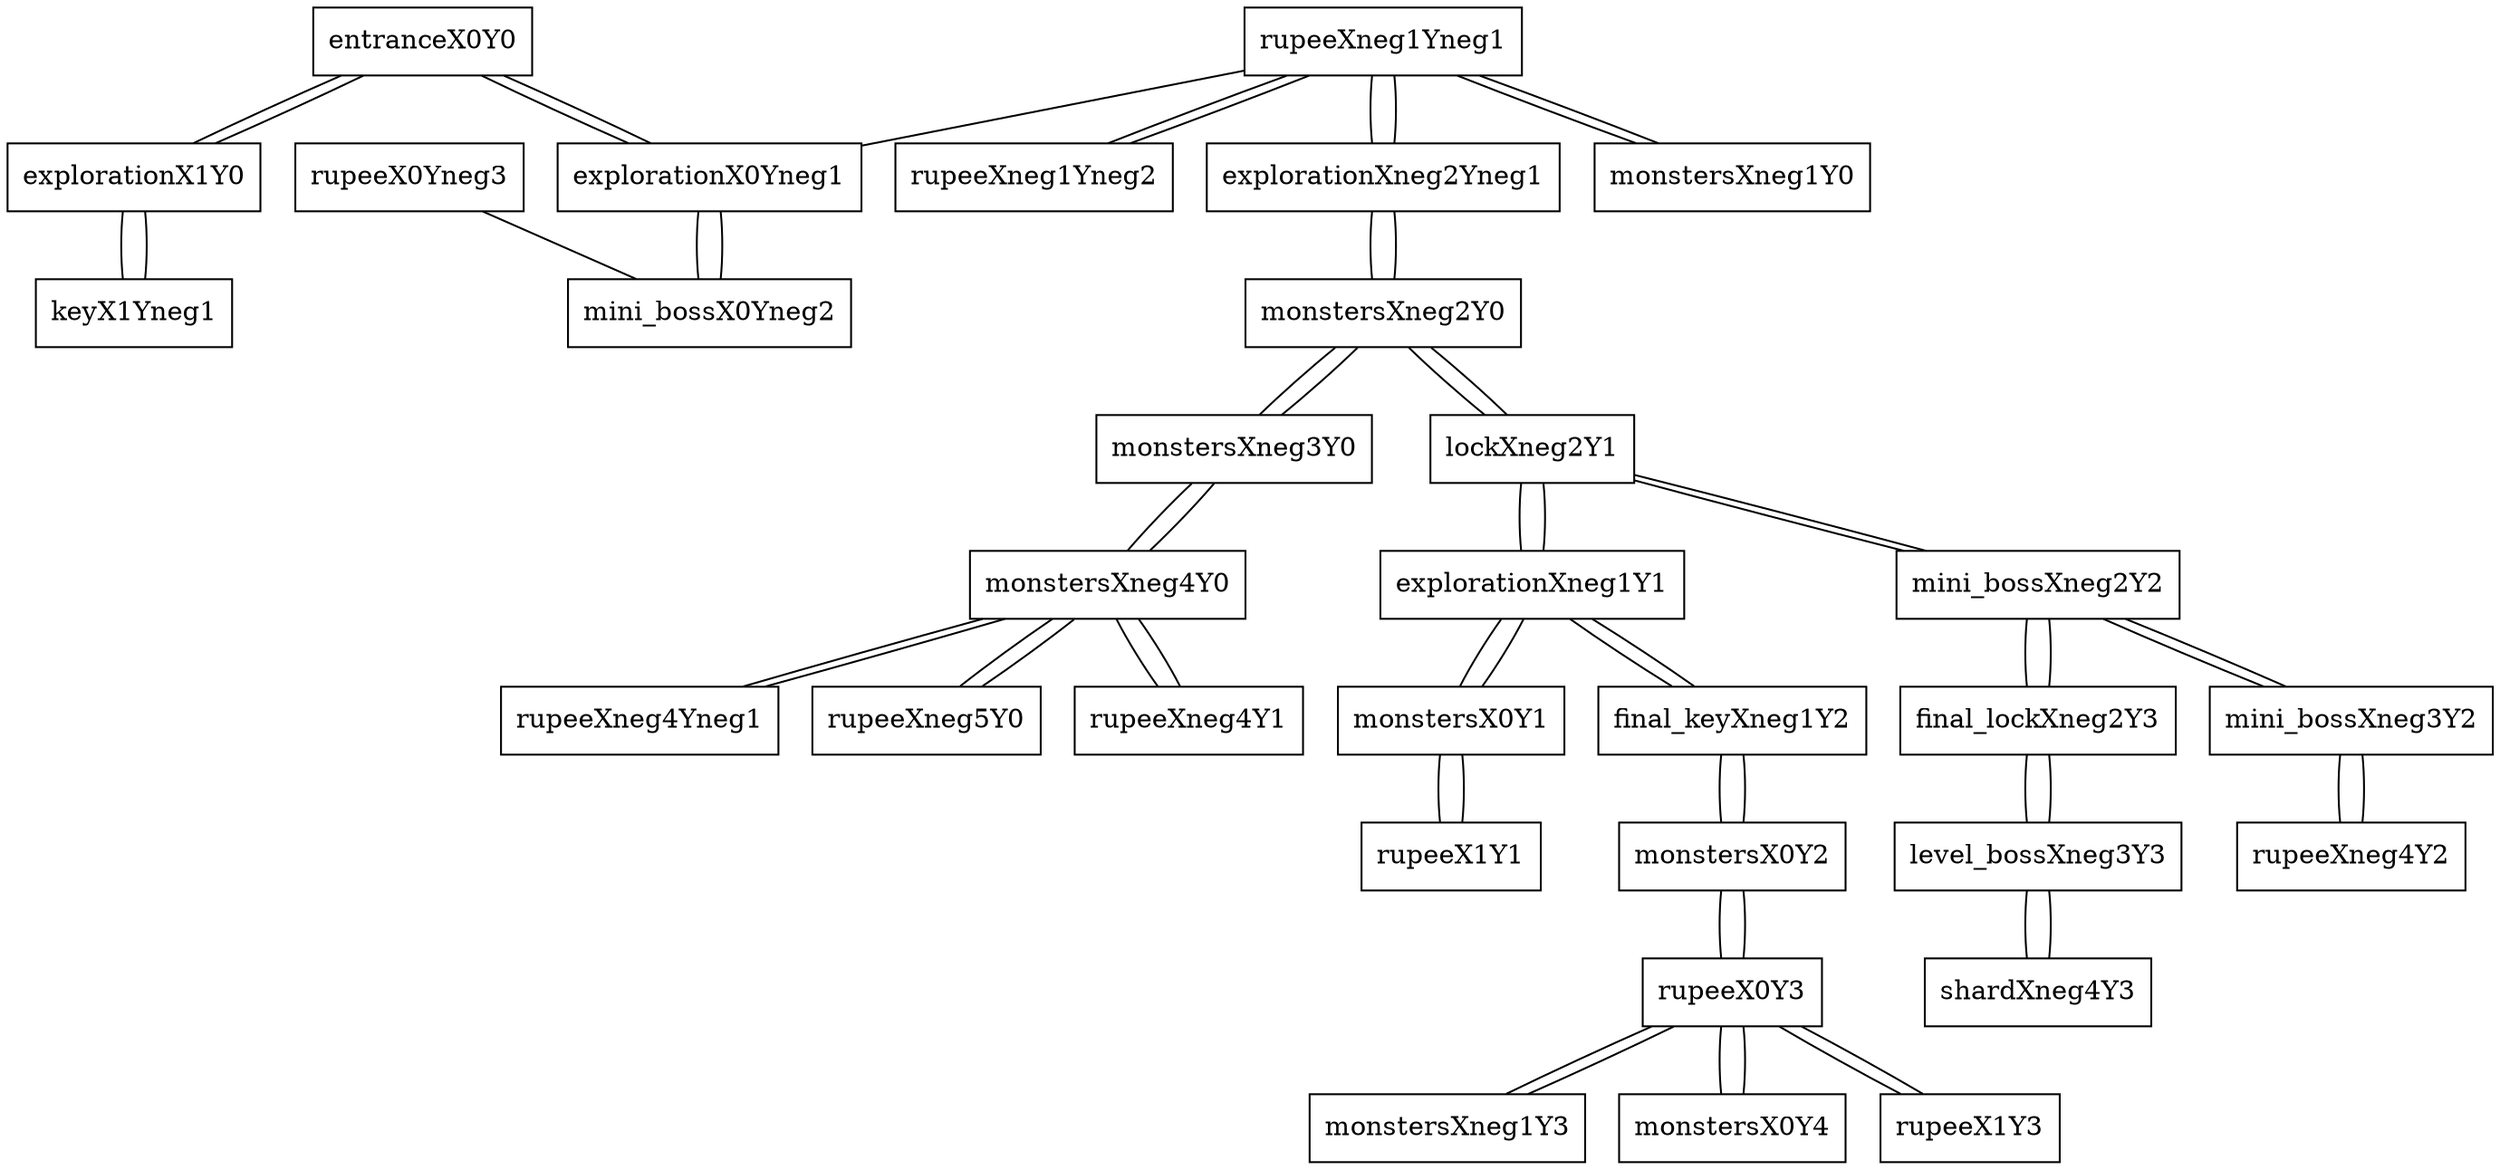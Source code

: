 graph space {

node [shape="box"]; entranceX0Y0 [pad="1.5,0.0" pos="0,0!"]; explorationX0Yneg1 [pad="1.5,0.0" pos="0,-1!"]; rupeeXneg1Yneg1 [pad="1.5,0.0" pos="-1,-1!"]; rupeeXneg1Yneg2 [pad="1.5,0.0" pos="-1,-2!"]; explorationXneg2Yneg1 [pad="1.5,0.0" pos="-2,-1!"]; monstersXneg1Y0 [pad="1.5,0.0" pos="-1,0!"]; monstersXneg2Y0 [pad="1.5,0.0" pos="-2,0!"]; mini_bossX0Yneg2 [pad="1.5,0.0" pos="0,-2!"]; rupeeX0Yneg3 [pad="1.5,0.0" pos="0,-3!"]; monstersXneg3Y0 [pad="1.5,0.0" pos="-3,0!"]; monstersXneg4Y0 [pad="1.5,0.0" pos="-4,0!"]; rupeeXneg4Y1 [pad="1.5,0.0" pos="-4,1!"]; rupeeXneg4Yneg1 [pad="1.5,0.0" pos="-4,-1!"]; rupeeXneg5Y0 [pad="1.5,0.0" pos="-5,0!"]; explorationX1Y0 [pad="1.5,0.0" pos="1,0!"]; keyX1Yneg1 [pad="1.5,0.0" pos="1,-1!"]; lockXneg2Y1 [pad="1.5,0.0" pos="-2,1!"]; mini_bossXneg2Y2 [pad="1.5,0.0" pos="-2,2!"]; explorationXneg1Y1 [pad="1.5,0.0" pos="-1,1!"]; final_keyXneg1Y2 [pad="1.5,0.0" pos="-1,2!"]; monstersX0Y2 [pad="1.5,0.0" pos="0,2!"]; rupeeX0Y3 [pad="1.5,0.0" pos="0,3!"]; monstersXneg1Y3 [pad="1.5,0.0" pos="-1,3!"]; monstersX0Y4 [pad="1.5,0.0" pos="0,4!"]; rupeeX1Y3 [pad="1.5,0.0" pos="1,3!"]; monstersX0Y1 [pad="1.5,0.0" pos="0,1!"]; rupeeX1Y1 [pad="1.5,0.0" pos="1,1!"]; mini_bossXneg3Y2 [pad="1.5,0.0" pos="-3,2!"]; rupeeXneg4Y2 [pad="1.5,0.0" pos="-4,2!"]; final_lockXneg2Y3 [pad="1.5,0.0" pos="-2,3!"]; level_bossXneg3Y3 [pad="1.5,0.0" pos="-3,3!"]; shardXneg4Y3 [pad="1.5,0.0" pos="-4,3!"]; 
entranceX0Y0 -- explorationX1Y0;
entranceX0Y0 -- explorationX0Yneg1;
explorationX0Yneg1 -- entranceX0Y0;
explorationX0Yneg1 -- mini_bossX0Yneg2;
rupeeXneg1Yneg1 -- rupeeXneg1Yneg2;
rupeeXneg1Yneg1 -- explorationXneg2Yneg1;
rupeeXneg1Yneg1 -- monstersXneg1Y0;
rupeeXneg1Yneg1 -- explorationX0Yneg1;
rupeeXneg1Yneg2 -- rupeeXneg1Yneg1;
explorationXneg2Yneg1 -- monstersXneg2Y0;
explorationXneg2Yneg1 -- rupeeXneg1Yneg1;
monstersXneg1Y0 -- rupeeXneg1Yneg1;
monstersXneg2Y0 -- monstersXneg3Y0;
monstersXneg2Y0 -- lockXneg2Y1;
monstersXneg2Y0 -- explorationXneg2Yneg1;
mini_bossX0Yneg2 -- explorationX0Yneg1;
rupeeX0Yneg3 -- mini_bossX0Yneg2;
monstersXneg3Y0 -- monstersXneg4Y0;
monstersXneg3Y0 -- monstersXneg2Y0;
monstersXneg4Y0 -- rupeeXneg4Yneg1;
monstersXneg4Y0 -- rupeeXneg5Y0;
monstersXneg4Y0 -- rupeeXneg4Y1;
monstersXneg4Y0 -- monstersXneg3Y0;
rupeeXneg4Y1 -- monstersXneg4Y0;
rupeeXneg4Yneg1 -- monstersXneg4Y0;
rupeeXneg5Y0 -- monstersXneg4Y0;
explorationX1Y0 -- entranceX0Y0;
explorationX1Y0 -- keyX1Yneg1;
keyX1Yneg1 -- explorationX1Y0;
lockXneg2Y1 -- mini_bossXneg2Y2;
lockXneg2Y1 -- explorationXneg1Y1;
lockXneg2Y1 -- monstersXneg2Y0;
mini_bossXneg2Y2 -- mini_bossXneg3Y2;
mini_bossXneg2Y2 -- final_lockXneg2Y3;
mini_bossXneg2Y2 -- lockXneg2Y1;
explorationXneg1Y1 -- lockXneg2Y1;
explorationXneg1Y1 -- final_keyXneg1Y2;
explorationXneg1Y1 -- monstersX0Y1;
final_keyXneg1Y2 -- monstersX0Y2;
final_keyXneg1Y2 -- explorationXneg1Y1;
monstersX0Y2 -- final_keyXneg1Y2;
monstersX0Y2 -- rupeeX0Y3;
rupeeX0Y3 -- monstersXneg1Y3;
rupeeX0Y3 -- monstersX0Y4;
rupeeX0Y3 -- rupeeX1Y3;
rupeeX0Y3 -- monstersX0Y2;
monstersXneg1Y3 -- rupeeX0Y3;
monstersX0Y4 -- rupeeX0Y3;
rupeeX1Y3 -- rupeeX0Y3;
monstersX0Y1 -- explorationXneg1Y1;
monstersX0Y1 -- rupeeX1Y1;
rupeeX1Y1 -- monstersX0Y1;
mini_bossXneg3Y2 -- rupeeXneg4Y2;
mini_bossXneg3Y2 -- mini_bossXneg2Y2;
rupeeXneg4Y2 -- mini_bossXneg3Y2;
final_lockXneg2Y3 -- level_bossXneg3Y3;
final_lockXneg2Y3 -- mini_bossXneg2Y2;
level_bossXneg3Y3 -- shardXneg4Y3;
level_bossXneg3Y3 -- final_lockXneg2Y3;
shardXneg4Y3 -- level_bossXneg3Y3;
}